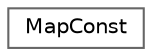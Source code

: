 digraph "クラス階層図"
{
 // LATEX_PDF_SIZE
  bgcolor="transparent";
  edge [fontname=Helvetica,fontsize=10,labelfontname=Helvetica,labelfontsize=10];
  node [fontname=Helvetica,fontsize=10,shape=box,height=0.2,width=0.4];
  rankdir="LR";
  Node0 [id="Node000000",label="MapConst",height=0.2,width=0.4,color="grey40", fillcolor="white", style="filled",URL="$class_map_const.html",tooltip="地形状態を表す定数．"];
}
